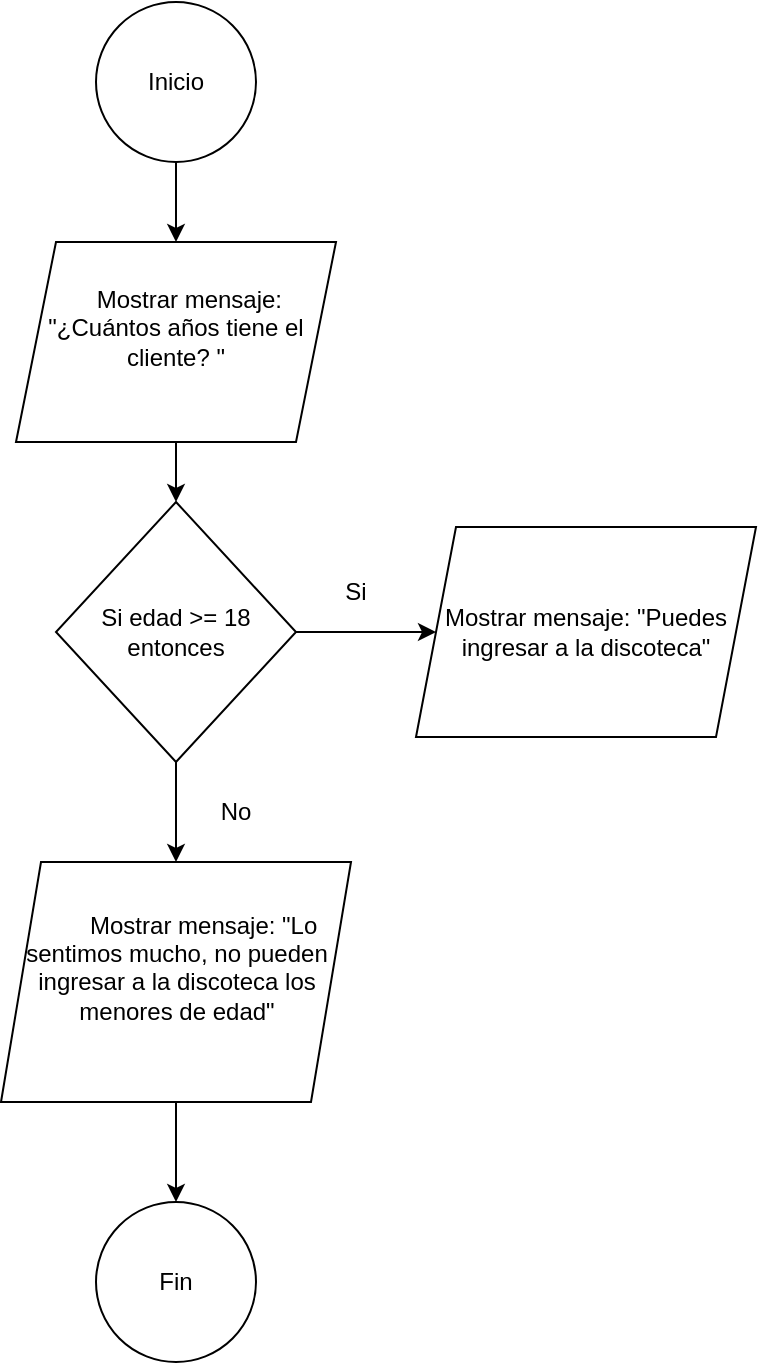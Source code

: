 <mxfile version="24.7.7">
  <diagram name="Página-1" id="XO3kLXJVmuCcQXEANvK1">
    <mxGraphModel dx="1050" dy="522" grid="1" gridSize="10" guides="1" tooltips="1" connect="1" arrows="1" fold="1" page="1" pageScale="1" pageWidth="827" pageHeight="1169" math="0" shadow="0">
      <root>
        <mxCell id="0" />
        <mxCell id="1" parent="0" />
        <mxCell id="V5mmtUvJhXMbI7Sn1cEE-4" value="" style="edgeStyle=orthogonalEdgeStyle;rounded=0;orthogonalLoop=1;jettySize=auto;html=1;" edge="1" parent="1" source="V5mmtUvJhXMbI7Sn1cEE-1" target="V5mmtUvJhXMbI7Sn1cEE-3">
          <mxGeometry relative="1" as="geometry" />
        </mxCell>
        <mxCell id="V5mmtUvJhXMbI7Sn1cEE-1" value="Inicio" style="ellipse;whiteSpace=wrap;html=1;aspect=fixed;" vertex="1" parent="1">
          <mxGeometry x="360" y="60" width="80" height="80" as="geometry" />
        </mxCell>
        <mxCell id="V5mmtUvJhXMbI7Sn1cEE-7" value="" style="edgeStyle=orthogonalEdgeStyle;rounded=0;orthogonalLoop=1;jettySize=auto;html=1;" edge="1" parent="1" source="V5mmtUvJhXMbI7Sn1cEE-2" target="V5mmtUvJhXMbI7Sn1cEE-6">
          <mxGeometry relative="1" as="geometry" />
        </mxCell>
        <mxCell id="V5mmtUvJhXMbI7Sn1cEE-10" value="" style="edgeStyle=orthogonalEdgeStyle;rounded=0;orthogonalLoop=1;jettySize=auto;html=1;" edge="1" parent="1" source="V5mmtUvJhXMbI7Sn1cEE-2" target="V5mmtUvJhXMbI7Sn1cEE-9">
          <mxGeometry relative="1" as="geometry" />
        </mxCell>
        <mxCell id="V5mmtUvJhXMbI7Sn1cEE-2" value="Si edad &gt;= 18 entonces" style="rhombus;whiteSpace=wrap;html=1;" vertex="1" parent="1">
          <mxGeometry x="340" y="310" width="120" height="130" as="geometry" />
        </mxCell>
        <mxCell id="V5mmtUvJhXMbI7Sn1cEE-5" value="" style="edgeStyle=orthogonalEdgeStyle;rounded=0;orthogonalLoop=1;jettySize=auto;html=1;" edge="1" parent="1" source="V5mmtUvJhXMbI7Sn1cEE-3" target="V5mmtUvJhXMbI7Sn1cEE-2">
          <mxGeometry relative="1" as="geometry" />
        </mxCell>
        <mxCell id="V5mmtUvJhXMbI7Sn1cEE-3" value="&lt;div&gt;&amp;nbsp; &amp;nbsp; Mostrar mensaje: &quot;¿Cuántos años tiene el cliente? &quot;&lt;/div&gt;&lt;div&gt;&lt;br&gt;&lt;/div&gt;" style="shape=parallelogram;perimeter=parallelogramPerimeter;whiteSpace=wrap;html=1;fixedSize=1;" vertex="1" parent="1">
          <mxGeometry x="320" y="180" width="160" height="100" as="geometry" />
        </mxCell>
        <mxCell id="V5mmtUvJhXMbI7Sn1cEE-6" value="Mostrar mensaje: &quot;Puedes ingresar a la discoteca&quot;" style="shape=parallelogram;perimeter=parallelogramPerimeter;whiteSpace=wrap;html=1;fixedSize=1;" vertex="1" parent="1">
          <mxGeometry x="520" y="322.5" width="170" height="105" as="geometry" />
        </mxCell>
        <mxCell id="V5mmtUvJhXMbI7Sn1cEE-8" value="Si" style="text;html=1;align=center;verticalAlign=middle;whiteSpace=wrap;rounded=0;" vertex="1" parent="1">
          <mxGeometry x="460" y="340" width="60" height="30" as="geometry" />
        </mxCell>
        <mxCell id="V5mmtUvJhXMbI7Sn1cEE-13" value="" style="edgeStyle=orthogonalEdgeStyle;rounded=0;orthogonalLoop=1;jettySize=auto;html=1;" edge="1" parent="1" source="V5mmtUvJhXMbI7Sn1cEE-9" target="V5mmtUvJhXMbI7Sn1cEE-12">
          <mxGeometry relative="1" as="geometry" />
        </mxCell>
        <mxCell id="V5mmtUvJhXMbI7Sn1cEE-9" value="&lt;div&gt;&amp;nbsp; &amp;nbsp; &amp;nbsp; &amp;nbsp; Mostrar mensaje: &quot;Lo sentimos mucho, no pueden ingresar a la discoteca los menores de edad&quot;&lt;/div&gt;&lt;div&gt;&lt;br&gt;&lt;/div&gt;" style="shape=parallelogram;perimeter=parallelogramPerimeter;whiteSpace=wrap;html=1;fixedSize=1;" vertex="1" parent="1">
          <mxGeometry x="312.5" y="490" width="175" height="120" as="geometry" />
        </mxCell>
        <mxCell id="V5mmtUvJhXMbI7Sn1cEE-11" value="No" style="text;html=1;align=center;verticalAlign=middle;whiteSpace=wrap;rounded=0;" vertex="1" parent="1">
          <mxGeometry x="400" y="450" width="60" height="30" as="geometry" />
        </mxCell>
        <mxCell id="V5mmtUvJhXMbI7Sn1cEE-12" value="Fin" style="ellipse;whiteSpace=wrap;html=1;aspect=fixed;" vertex="1" parent="1">
          <mxGeometry x="360" y="660" width="80" height="80" as="geometry" />
        </mxCell>
      </root>
    </mxGraphModel>
  </diagram>
</mxfile>
